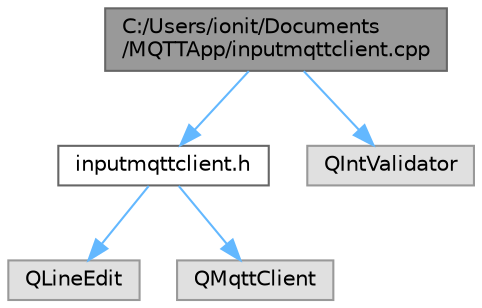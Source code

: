 digraph "C:/Users/ionit/Documents/MQTTApp/inputmqttclient.cpp"
{
 // LATEX_PDF_SIZE
  bgcolor="transparent";
  edge [fontname=Helvetica,fontsize=10,labelfontname=Helvetica,labelfontsize=10];
  node [fontname=Helvetica,fontsize=10,shape=box,height=0.2,width=0.4];
  Node1 [id="Node000001",label="C:/Users/ionit/Documents\l/MQTTApp/inputmqttclient.cpp",height=0.2,width=0.4,color="gray40", fillcolor="grey60", style="filled", fontcolor="black",tooltip="Source file implementing the InputMqttClient class functionallity."];
  Node1 -> Node2 [id="edge1_Node000001_Node000002",color="steelblue1",style="solid",tooltip=" "];
  Node2 [id="Node000002",label="inputmqttclient.h",height=0.2,width=0.4,color="grey40", fillcolor="white", style="filled",URL="$inputmqttclient_8h.html",tooltip="File containing the InputMqttClient class definition."];
  Node2 -> Node3 [id="edge2_Node000002_Node000003",color="steelblue1",style="solid",tooltip=" "];
  Node3 [id="Node000003",label="QLineEdit",height=0.2,width=0.4,color="grey60", fillcolor="#E0E0E0", style="filled",tooltip=" "];
  Node2 -> Node4 [id="edge3_Node000002_Node000004",color="steelblue1",style="solid",tooltip=" "];
  Node4 [id="Node000004",label="QMqttClient",height=0.2,width=0.4,color="grey60", fillcolor="#E0E0E0", style="filled",tooltip=" "];
  Node1 -> Node5 [id="edge4_Node000001_Node000005",color="steelblue1",style="solid",tooltip=" "];
  Node5 [id="Node000005",label="QIntValidator",height=0.2,width=0.4,color="grey60", fillcolor="#E0E0E0", style="filled",tooltip=" "];
}
